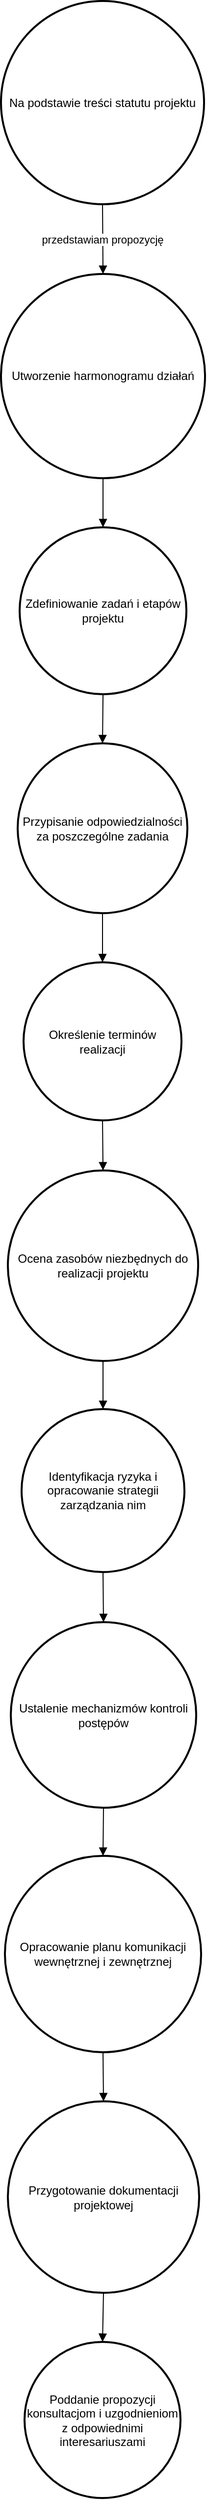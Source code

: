 <mxfile version="24.8.3">
  <diagram name="Strona-1" id="noIbPkjUo6pmrNo4G1tn">
    <mxGraphModel>
      <root>
        <mxCell id="0" />
        <mxCell id="1" parent="0" />
        <mxCell id="2" value="Na podstawie treści statutu projektu" style="ellipse;aspect=fixed;strokeWidth=2;whiteSpace=wrap;" vertex="1" parent="1">
          <mxGeometry x="8" y="8" width="207" height="207" as="geometry" />
        </mxCell>
        <mxCell id="3" value="Utworzenie harmonogramu działań" style="ellipse;aspect=fixed;strokeWidth=2;whiteSpace=wrap;" vertex="1" parent="1">
          <mxGeometry x="8" y="286" width="208" height="208" as="geometry" />
        </mxCell>
        <mxCell id="4" value="Zdefiniowanie zadań i etapów projektu" style="ellipse;aspect=fixed;strokeWidth=2;whiteSpace=wrap;" vertex="1" parent="1">
          <mxGeometry x="27" y="544" width="170" height="170" as="geometry" />
        </mxCell>
        <mxCell id="5" value="Przypisanie odpowiedzialności za poszczególne zadania" style="ellipse;aspect=fixed;strokeWidth=2;whiteSpace=wrap;" vertex="1" parent="1">
          <mxGeometry x="25" y="764" width="173" height="173" as="geometry" />
        </mxCell>
        <mxCell id="6" value="Określenie terminów realizacji" style="ellipse;aspect=fixed;strokeWidth=2;whiteSpace=wrap;" vertex="1" parent="1">
          <mxGeometry x="31" y="987" width="161" height="161" as="geometry" />
        </mxCell>
        <mxCell id="7" value="Ocena zasobów niezbędnych do realizacji projektu" style="ellipse;aspect=fixed;strokeWidth=2;whiteSpace=wrap;" vertex="1" parent="1">
          <mxGeometry x="15" y="1199" width="194" height="194" as="geometry" />
        </mxCell>
        <mxCell id="8" value="Identyfikacja ryzyka i opracowanie strategii zarządzania nim" style="ellipse;aspect=fixed;strokeWidth=2;whiteSpace=wrap;" vertex="1" parent="1">
          <mxGeometry x="29" y="1442" width="166" height="166" as="geometry" />
        </mxCell>
        <mxCell id="9" value="Ustalenie mechanizmów kontroli postępów" style="ellipse;aspect=fixed;strokeWidth=2;whiteSpace=wrap;" vertex="1" parent="1">
          <mxGeometry x="18" y="1659" width="189" height="189" as="geometry" />
        </mxCell>
        <mxCell id="10" value="Opracowanie planu komunikacji wewnętrznej i zewnętrznej" style="ellipse;aspect=fixed;strokeWidth=2;whiteSpace=wrap;" vertex="1" parent="1">
          <mxGeometry x="12" y="1897" width="200" height="200" as="geometry" />
        </mxCell>
        <mxCell id="11" value="Przygotowanie dokumentacji projektowej" style="ellipse;aspect=fixed;strokeWidth=2;whiteSpace=wrap;" vertex="1" parent="1">
          <mxGeometry x="15" y="2147" width="195" height="195" as="geometry" />
        </mxCell>
        <mxCell id="12" value="Poddanie propozycji konsultacjom i uzgodnieniom z odpowiednimi interesariuszami" style="ellipse;aspect=fixed;strokeWidth=2;whiteSpace=wrap;" vertex="1" parent="1">
          <mxGeometry x="32" y="2392" width="159" height="159" as="geometry" />
        </mxCell>
        <mxCell id="13" value="przedstawiam propozycję" style="curved=1;startArrow=none;endArrow=block;exitX=0.5;exitY=1;entryX=0.5;entryY=0;" edge="1" parent="1" source="2" target="3">
          <mxGeometry relative="1" as="geometry">
            <Array as="points" />
          </mxGeometry>
        </mxCell>
        <mxCell id="14" value="" style="curved=1;startArrow=none;endArrow=block;exitX=0.5;exitY=1;entryX=0.5;entryY=0;" edge="1" parent="1" source="3" target="4">
          <mxGeometry relative="1" as="geometry">
            <Array as="points" />
          </mxGeometry>
        </mxCell>
        <mxCell id="15" value="" style="curved=1;startArrow=none;endArrow=block;exitX=0.5;exitY=1;entryX=0.5;entryY=0;" edge="1" parent="1" source="4" target="5">
          <mxGeometry relative="1" as="geometry">
            <Array as="points" />
          </mxGeometry>
        </mxCell>
        <mxCell id="16" value="" style="curved=1;startArrow=none;endArrow=block;exitX=0.5;exitY=1;entryX=0.5;entryY=0;" edge="1" parent="1" source="5" target="6">
          <mxGeometry relative="1" as="geometry">
            <Array as="points" />
          </mxGeometry>
        </mxCell>
        <mxCell id="17" value="" style="curved=1;startArrow=none;endArrow=block;exitX=0.5;exitY=1;entryX=0.5;entryY=0;" edge="1" parent="1" source="6" target="7">
          <mxGeometry relative="1" as="geometry">
            <Array as="points" />
          </mxGeometry>
        </mxCell>
        <mxCell id="18" value="" style="curved=1;startArrow=none;endArrow=block;exitX=0.5;exitY=1;entryX=0.5;entryY=0;" edge="1" parent="1" source="7" target="8">
          <mxGeometry relative="1" as="geometry">
            <Array as="points" />
          </mxGeometry>
        </mxCell>
        <mxCell id="19" value="" style="curved=1;startArrow=none;endArrow=block;exitX=0.5;exitY=1;entryX=0.5;entryY=0;" edge="1" parent="1" source="8" target="9">
          <mxGeometry relative="1" as="geometry">
            <Array as="points" />
          </mxGeometry>
        </mxCell>
        <mxCell id="20" value="" style="curved=1;startArrow=none;endArrow=block;exitX=0.5;exitY=1;entryX=0.5;entryY=0;" edge="1" parent="1" source="9" target="10">
          <mxGeometry relative="1" as="geometry">
            <Array as="points" />
          </mxGeometry>
        </mxCell>
        <mxCell id="21" value="" style="curved=1;startArrow=none;endArrow=block;exitX=0.5;exitY=1;entryX=0.5;entryY=0;" edge="1" parent="1" source="10" target="11">
          <mxGeometry relative="1" as="geometry">
            <Array as="points" />
          </mxGeometry>
        </mxCell>
        <mxCell id="22" value="" style="curved=1;startArrow=none;endArrow=block;exitX=0.5;exitY=1;entryX=0.5;entryY=0;" edge="1" parent="1" source="11" target="12">
          <mxGeometry relative="1" as="geometry">
            <Array as="points" />
          </mxGeometry>
        </mxCell>
      </root>
    </mxGraphModel>
  </diagram>
</mxfile>
